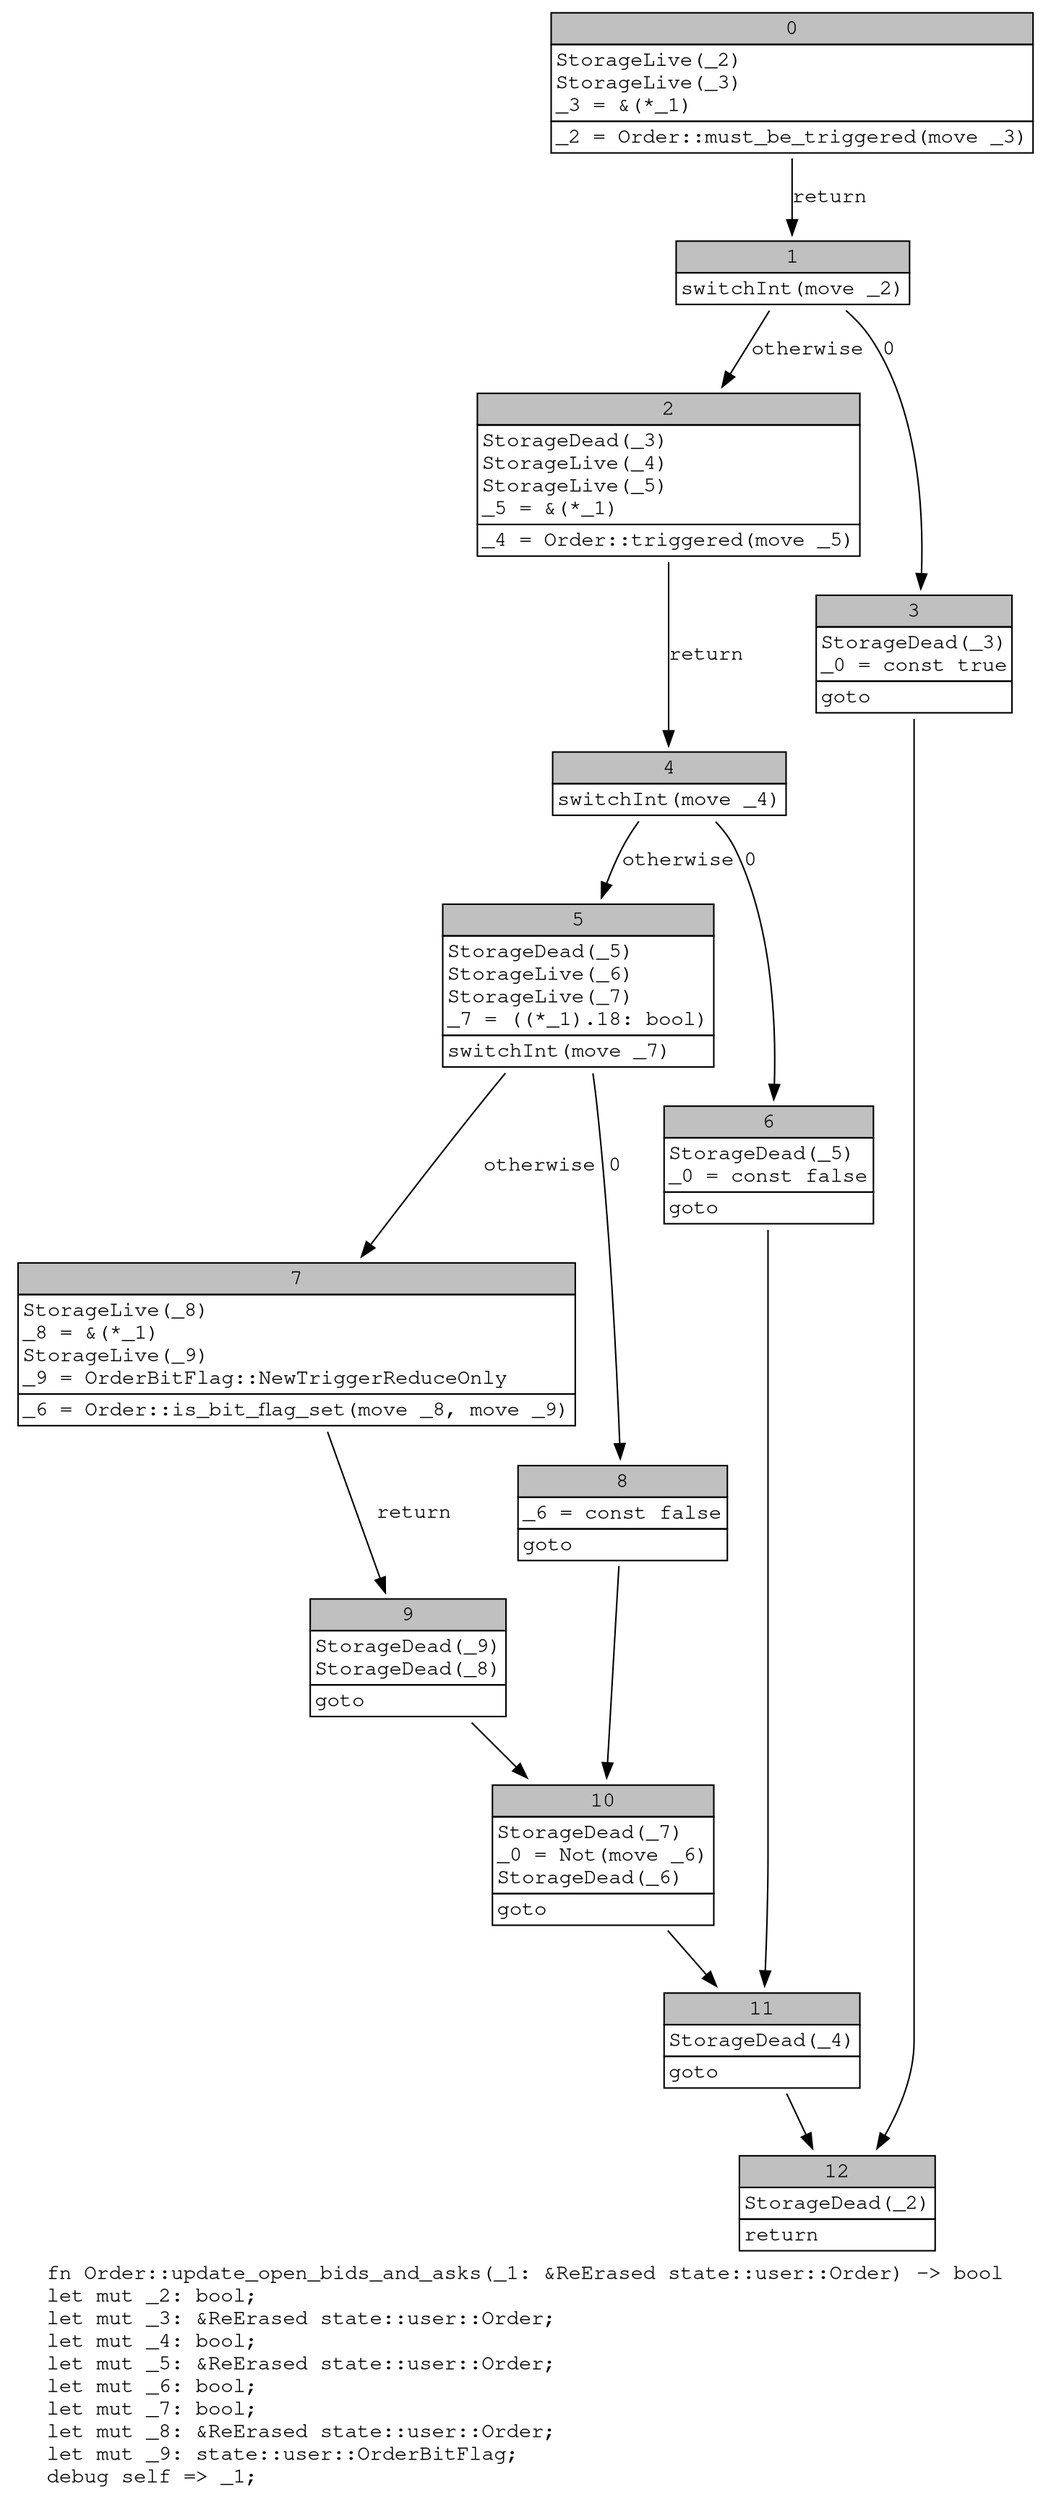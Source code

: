 digraph Mir_0_4398 {
    graph [fontname="Courier, monospace"];
    node [fontname="Courier, monospace"];
    edge [fontname="Courier, monospace"];
    label=<fn Order::update_open_bids_and_asks(_1: &amp;ReErased state::user::Order) -&gt; bool<br align="left"/>let mut _2: bool;<br align="left"/>let mut _3: &amp;ReErased state::user::Order;<br align="left"/>let mut _4: bool;<br align="left"/>let mut _5: &amp;ReErased state::user::Order;<br align="left"/>let mut _6: bool;<br align="left"/>let mut _7: bool;<br align="left"/>let mut _8: &amp;ReErased state::user::Order;<br align="left"/>let mut _9: state::user::OrderBitFlag;<br align="left"/>debug self =&gt; _1;<br align="left"/>>;
    bb0__0_4398 [shape="none", label=<<table border="0" cellborder="1" cellspacing="0"><tr><td bgcolor="gray" align="center" colspan="1">0</td></tr><tr><td align="left" balign="left">StorageLive(_2)<br/>StorageLive(_3)<br/>_3 = &amp;(*_1)<br/></td></tr><tr><td align="left">_2 = Order::must_be_triggered(move _3)</td></tr></table>>];
    bb1__0_4398 [shape="none", label=<<table border="0" cellborder="1" cellspacing="0"><tr><td bgcolor="gray" align="center" colspan="1">1</td></tr><tr><td align="left">switchInt(move _2)</td></tr></table>>];
    bb2__0_4398 [shape="none", label=<<table border="0" cellborder="1" cellspacing="0"><tr><td bgcolor="gray" align="center" colspan="1">2</td></tr><tr><td align="left" balign="left">StorageDead(_3)<br/>StorageLive(_4)<br/>StorageLive(_5)<br/>_5 = &amp;(*_1)<br/></td></tr><tr><td align="left">_4 = Order::triggered(move _5)</td></tr></table>>];
    bb3__0_4398 [shape="none", label=<<table border="0" cellborder="1" cellspacing="0"><tr><td bgcolor="gray" align="center" colspan="1">3</td></tr><tr><td align="left" balign="left">StorageDead(_3)<br/>_0 = const true<br/></td></tr><tr><td align="left">goto</td></tr></table>>];
    bb4__0_4398 [shape="none", label=<<table border="0" cellborder="1" cellspacing="0"><tr><td bgcolor="gray" align="center" colspan="1">4</td></tr><tr><td align="left">switchInt(move _4)</td></tr></table>>];
    bb5__0_4398 [shape="none", label=<<table border="0" cellborder="1" cellspacing="0"><tr><td bgcolor="gray" align="center" colspan="1">5</td></tr><tr><td align="left" balign="left">StorageDead(_5)<br/>StorageLive(_6)<br/>StorageLive(_7)<br/>_7 = ((*_1).18: bool)<br/></td></tr><tr><td align="left">switchInt(move _7)</td></tr></table>>];
    bb6__0_4398 [shape="none", label=<<table border="0" cellborder="1" cellspacing="0"><tr><td bgcolor="gray" align="center" colspan="1">6</td></tr><tr><td align="left" balign="left">StorageDead(_5)<br/>_0 = const false<br/></td></tr><tr><td align="left">goto</td></tr></table>>];
    bb7__0_4398 [shape="none", label=<<table border="0" cellborder="1" cellspacing="0"><tr><td bgcolor="gray" align="center" colspan="1">7</td></tr><tr><td align="left" balign="left">StorageLive(_8)<br/>_8 = &amp;(*_1)<br/>StorageLive(_9)<br/>_9 = OrderBitFlag::NewTriggerReduceOnly<br/></td></tr><tr><td align="left">_6 = Order::is_bit_flag_set(move _8, move _9)</td></tr></table>>];
    bb8__0_4398 [shape="none", label=<<table border="0" cellborder="1" cellspacing="0"><tr><td bgcolor="gray" align="center" colspan="1">8</td></tr><tr><td align="left" balign="left">_6 = const false<br/></td></tr><tr><td align="left">goto</td></tr></table>>];
    bb9__0_4398 [shape="none", label=<<table border="0" cellborder="1" cellspacing="0"><tr><td bgcolor="gray" align="center" colspan="1">9</td></tr><tr><td align="left" balign="left">StorageDead(_9)<br/>StorageDead(_8)<br/></td></tr><tr><td align="left">goto</td></tr></table>>];
    bb10__0_4398 [shape="none", label=<<table border="0" cellborder="1" cellspacing="0"><tr><td bgcolor="gray" align="center" colspan="1">10</td></tr><tr><td align="left" balign="left">StorageDead(_7)<br/>_0 = Not(move _6)<br/>StorageDead(_6)<br/></td></tr><tr><td align="left">goto</td></tr></table>>];
    bb11__0_4398 [shape="none", label=<<table border="0" cellborder="1" cellspacing="0"><tr><td bgcolor="gray" align="center" colspan="1">11</td></tr><tr><td align="left" balign="left">StorageDead(_4)<br/></td></tr><tr><td align="left">goto</td></tr></table>>];
    bb12__0_4398 [shape="none", label=<<table border="0" cellborder="1" cellspacing="0"><tr><td bgcolor="gray" align="center" colspan="1">12</td></tr><tr><td align="left" balign="left">StorageDead(_2)<br/></td></tr><tr><td align="left">return</td></tr></table>>];
    bb0__0_4398 -> bb1__0_4398 [label="return"];
    bb1__0_4398 -> bb3__0_4398 [label="0"];
    bb1__0_4398 -> bb2__0_4398 [label="otherwise"];
    bb2__0_4398 -> bb4__0_4398 [label="return"];
    bb3__0_4398 -> bb12__0_4398 [label=""];
    bb4__0_4398 -> bb6__0_4398 [label="0"];
    bb4__0_4398 -> bb5__0_4398 [label="otherwise"];
    bb5__0_4398 -> bb8__0_4398 [label="0"];
    bb5__0_4398 -> bb7__0_4398 [label="otherwise"];
    bb6__0_4398 -> bb11__0_4398 [label=""];
    bb7__0_4398 -> bb9__0_4398 [label="return"];
    bb8__0_4398 -> bb10__0_4398 [label=""];
    bb9__0_4398 -> bb10__0_4398 [label=""];
    bb10__0_4398 -> bb11__0_4398 [label=""];
    bb11__0_4398 -> bb12__0_4398 [label=""];
}
